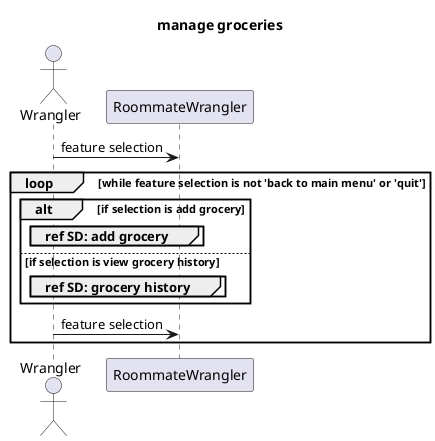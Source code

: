 @startuml
title manage groceries
Actor Wrangler

Wrangler -> RoommateWrangler: feature selection
loop while feature selection is not 'back to main menu' or 'quit'
alt if selection is add grocery
group ref SD: add grocery
end
else if selection is view grocery history
group ref SD: grocery history
end
end
Wrangler -> RoommateWrangler: feature selection
end

@enduml